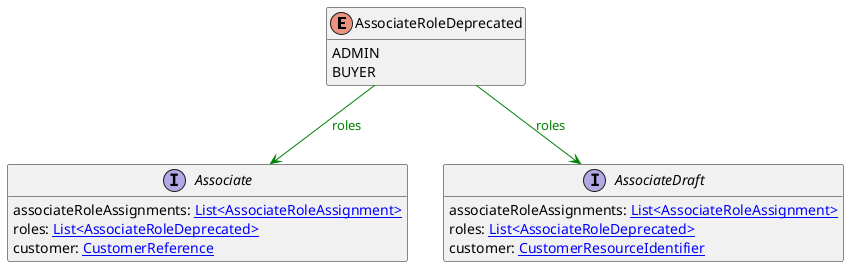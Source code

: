 @startuml

hide methods
enum AssociateRoleDeprecated {
    ADMIN
    BUYER
}
interface Associate [[Associate.svg]]  {
    associateRoleAssignments: [[AssociateRoleAssignment.svg List<AssociateRoleAssignment>]]
    roles: [[AssociateRoleDeprecated.svg List<AssociateRoleDeprecated>]]
    customer: [[CustomerReference.svg CustomerReference]]
}
interface AssociateDraft [[AssociateDraft.svg]]  {
    associateRoleAssignments: [[AssociateRoleAssignment.svg List<AssociateRoleAssignment>]]
    roles: [[AssociateRoleDeprecated.svg List<AssociateRoleDeprecated>]]
    customer: [[CustomerResourceIdentifier.svg CustomerResourceIdentifier]]
}
AssociateRoleDeprecated --> Associate #green;text:green : "roles"
AssociateRoleDeprecated --> AssociateDraft #green;text:green : "roles"
@enduml

